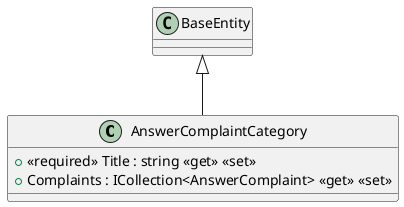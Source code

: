 @startuml
class AnswerComplaintCategory {
    + <<required>> Title : string <<get>> <<set>>
    + Complaints : ICollection<AnswerComplaint> <<get>> <<set>>
}
BaseEntity <|-- AnswerComplaintCategory
@enduml
